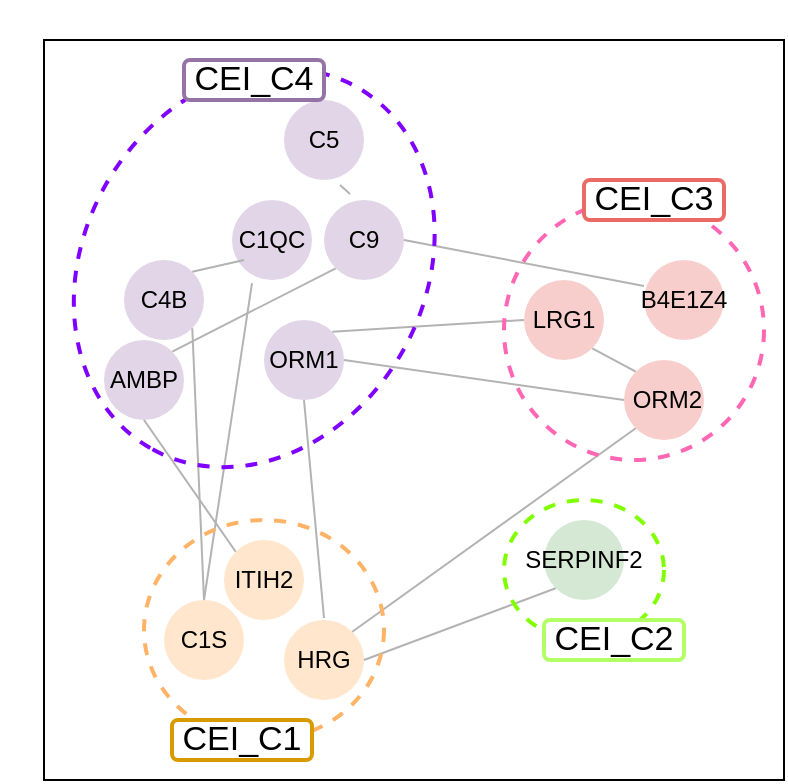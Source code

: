 <mxfile version="14.6.0" type="github">
  <diagram id="vSJshhh8fk00zHUER97N" name="Page-1">
    <mxGraphModel dx="782" dy="515" grid="1" gridSize="10" guides="1" tooltips="1" connect="1" arrows="1" fold="1" page="1" pageScale="1" pageWidth="827" pageHeight="1169" math="0" shadow="0">
      <root>
        <mxCell id="0" />
        <mxCell id="1" parent="0" />
        <mxCell id="jfnFSicAjHBOHrg-OZ5J-11" value="ORM1" style="ellipse;whiteSpace=wrap;html=1;aspect=fixed;fillColor=#e1d5e7;strokeColor=none;" vertex="1" parent="1">
          <mxGeometry x="390" y="320" width="40" height="40" as="geometry" />
        </mxCell>
        <mxCell id="jfnFSicAjHBOHrg-OZ5J-12" value="&amp;nbsp;ORM2" style="ellipse;whiteSpace=wrap;html=1;aspect=fixed;fillColor=#f8cecc;strokeColor=none;" vertex="1" parent="1">
          <mxGeometry x="570" y="340" width="40" height="40" as="geometry" />
        </mxCell>
        <mxCell id="jfnFSicAjHBOHrg-OZ5J-13" value="HRG" style="ellipse;whiteSpace=wrap;html=1;aspect=fixed;fillColor=#ffe6cc;strokeColor=none;" vertex="1" parent="1">
          <mxGeometry x="400" y="470" width="40" height="40" as="geometry" />
        </mxCell>
        <mxCell id="jfnFSicAjHBOHrg-OZ5J-14" value="" style="endArrow=none;html=1;strokeColor=#B3B3B3;" edge="1" parent="1">
          <mxGeometry width="50" height="50" relative="1" as="geometry">
            <mxPoint x="420" y="469" as="sourcePoint" />
            <mxPoint x="410" y="360" as="targetPoint" />
          </mxGeometry>
        </mxCell>
        <mxCell id="jfnFSicAjHBOHrg-OZ5J-15" value="" style="endArrow=none;html=1;exitX=1;exitY=0.5;exitDx=0;exitDy=0;strokeColor=#B3B3B3;" edge="1" parent="1" source="jfnFSicAjHBOHrg-OZ5J-11">
          <mxGeometry width="50" height="50" relative="1" as="geometry">
            <mxPoint x="520" y="410" as="sourcePoint" />
            <mxPoint x="570" y="360" as="targetPoint" />
          </mxGeometry>
        </mxCell>
        <mxCell id="jfnFSicAjHBOHrg-OZ5J-16" value="C1QC" style="ellipse;whiteSpace=wrap;html=1;aspect=fixed;fillColor=#e1d5e7;strokeColor=none;" vertex="1" parent="1">
          <mxGeometry x="374" y="260" width="40" height="40" as="geometry" />
        </mxCell>
        <mxCell id="jfnFSicAjHBOHrg-OZ5J-17" value="C1S" style="ellipse;whiteSpace=wrap;html=1;aspect=fixed;fillColor=#ffe6cc;strokeColor=none;" vertex="1" parent="1">
          <mxGeometry x="340" y="460" width="40" height="40" as="geometry" />
        </mxCell>
        <mxCell id="jfnFSicAjHBOHrg-OZ5J-18" value="C4B" style="ellipse;whiteSpace=wrap;html=1;aspect=fixed;fillColor=#e1d5e7;strokeColor=none;" vertex="1" parent="1">
          <mxGeometry x="320" y="290" width="40" height="40" as="geometry" />
        </mxCell>
        <mxCell id="jfnFSicAjHBOHrg-OZ5J-19" value="" style="endArrow=none;html=1;entryX=0.25;entryY=1.038;entryDx=0;entryDy=0;entryPerimeter=0;strokeColor=#B3B3B3;" edge="1" parent="1" target="jfnFSicAjHBOHrg-OZ5J-16">
          <mxGeometry width="50" height="50" relative="1" as="geometry">
            <mxPoint x="360" y="460" as="sourcePoint" />
            <mxPoint x="380" y="310" as="targetPoint" />
          </mxGeometry>
        </mxCell>
        <mxCell id="jfnFSicAjHBOHrg-OZ5J-20" value="" style="endArrow=none;html=1;exitX=1;exitY=0;exitDx=0;exitDy=0;strokeColor=#B3B3B3;" edge="1" parent="1" source="jfnFSicAjHBOHrg-OZ5J-18">
          <mxGeometry width="50" height="50" relative="1" as="geometry">
            <mxPoint x="330" y="340" as="sourcePoint" />
            <mxPoint x="380" y="290" as="targetPoint" />
          </mxGeometry>
        </mxCell>
        <mxCell id="jfnFSicAjHBOHrg-OZ5J-21" value="SERPINF2" style="ellipse;whiteSpace=wrap;html=1;aspect=fixed;fillColor=#d5e8d4;strokeColor=none;" vertex="1" parent="1">
          <mxGeometry x="530" y="420" width="40" height="40" as="geometry" />
        </mxCell>
        <mxCell id="jfnFSicAjHBOHrg-OZ5J-22" value="" style="endArrow=none;html=1;exitX=1;exitY=0.5;exitDx=0;exitDy=0;entryX=0;entryY=1;entryDx=0;entryDy=0;strokeColor=#B3B3B3;" edge="1" parent="1" source="jfnFSicAjHBOHrg-OZ5J-13" target="jfnFSicAjHBOHrg-OZ5J-21">
          <mxGeometry width="50" height="50" relative="1" as="geometry">
            <mxPoint x="470" y="450" as="sourcePoint" />
            <mxPoint x="586" y="486" as="targetPoint" />
          </mxGeometry>
        </mxCell>
        <mxCell id="jfnFSicAjHBOHrg-OZ5J-23" value="" style="endArrow=none;html=1;exitX=1;exitY=0;exitDx=0;exitDy=0;entryX=0;entryY=1;entryDx=0;entryDy=0;strokeColor=#B3B3B3;" edge="1" parent="1" source="jfnFSicAjHBOHrg-OZ5J-13" target="jfnFSicAjHBOHrg-OZ5J-12">
          <mxGeometry width="50" height="50" relative="1" as="geometry">
            <mxPoint x="470" y="450" as="sourcePoint" />
            <mxPoint x="520" y="400" as="targetPoint" />
          </mxGeometry>
        </mxCell>
        <mxCell id="jfnFSicAjHBOHrg-OZ5J-24" value="B4E1Z4" style="ellipse;whiteSpace=wrap;html=1;aspect=fixed;fillColor=#f8cecc;strokeColor=none;" vertex="1" parent="1">
          <mxGeometry x="580" y="290" width="40" height="40" as="geometry" />
        </mxCell>
        <mxCell id="jfnFSicAjHBOHrg-OZ5J-25" value="C9" style="ellipse;whiteSpace=wrap;html=1;aspect=fixed;fillColor=#e1d5e7;strokeColor=none;" vertex="1" parent="1">
          <mxGeometry x="420" y="260" width="40" height="40" as="geometry" />
        </mxCell>
        <mxCell id="jfnFSicAjHBOHrg-OZ5J-26" value="" style="endArrow=none;html=1;entryX=1;entryY=0.5;entryDx=0;entryDy=0;exitX=0;exitY=0.325;exitDx=0;exitDy=0;exitPerimeter=0;strokeColor=#B3B3B3;" edge="1" parent="1" source="jfnFSicAjHBOHrg-OZ5J-24" target="jfnFSicAjHBOHrg-OZ5J-25">
          <mxGeometry width="50" height="50" relative="1" as="geometry">
            <mxPoint x="470" y="450" as="sourcePoint" />
            <mxPoint x="520" y="400" as="targetPoint" />
          </mxGeometry>
        </mxCell>
        <mxCell id="jfnFSicAjHBOHrg-OZ5J-27" value="ITIH2" style="ellipse;whiteSpace=wrap;html=1;aspect=fixed;fillColor=#ffe6cc;strokeColor=none;" vertex="1" parent="1">
          <mxGeometry x="370" y="430" width="40" height="40" as="geometry" />
        </mxCell>
        <mxCell id="jfnFSicAjHBOHrg-OZ5J-28" value="AMBP" style="ellipse;whiteSpace=wrap;html=1;aspect=fixed;fillColor=#e1d5e7;strokeColor=none;" vertex="1" parent="1">
          <mxGeometry x="310" y="330" width="40" height="40" as="geometry" />
        </mxCell>
        <mxCell id="jfnFSicAjHBOHrg-OZ5J-29" value="" style="endArrow=none;html=1;entryX=0;entryY=1;entryDx=0;entryDy=0;exitX=1;exitY=0;exitDx=0;exitDy=0;strokeColor=#B3B3B3;" edge="1" parent="1" source="jfnFSicAjHBOHrg-OZ5J-28" target="jfnFSicAjHBOHrg-OZ5J-25">
          <mxGeometry width="50" height="50" relative="1" as="geometry">
            <mxPoint x="470" y="450" as="sourcePoint" />
            <mxPoint x="520" y="400" as="targetPoint" />
          </mxGeometry>
        </mxCell>
        <mxCell id="jfnFSicAjHBOHrg-OZ5J-30" value="" style="endArrow=none;html=1;entryX=0.5;entryY=1;entryDx=0;entryDy=0;exitX=0;exitY=0;exitDx=0;exitDy=0;strokeColor=#B3B3B3;" edge="1" parent="1" source="jfnFSicAjHBOHrg-OZ5J-27" target="jfnFSicAjHBOHrg-OZ5J-28">
          <mxGeometry width="50" height="50" relative="1" as="geometry">
            <mxPoint x="470" y="450" as="sourcePoint" />
            <mxPoint x="520" y="400" as="targetPoint" />
          </mxGeometry>
        </mxCell>
        <mxCell id="jfnFSicAjHBOHrg-OZ5J-31" value="LRG1" style="ellipse;whiteSpace=wrap;html=1;aspect=fixed;fillColor=#f8cecc;strokeColor=none;" vertex="1" parent="1">
          <mxGeometry x="520" y="300" width="40" height="40" as="geometry" />
        </mxCell>
        <mxCell id="jfnFSicAjHBOHrg-OZ5J-32" value="" style="endArrow=none;html=1;entryX=0;entryY=0.5;entryDx=0;entryDy=0;exitX=1;exitY=0;exitDx=0;exitDy=0;strokeColor=#B3B3B3;" edge="1" parent="1" source="jfnFSicAjHBOHrg-OZ5J-11" target="jfnFSicAjHBOHrg-OZ5J-31">
          <mxGeometry width="50" height="50" relative="1" as="geometry">
            <mxPoint x="470" y="450" as="sourcePoint" />
            <mxPoint x="520" y="400" as="targetPoint" />
          </mxGeometry>
        </mxCell>
        <mxCell id="jfnFSicAjHBOHrg-OZ5J-34" value="" style="endArrow=none;html=1;entryX=1;entryY=1;entryDx=0;entryDy=0;exitX=0;exitY=0;exitDx=0;exitDy=0;strokeColor=#B3B3B3;" edge="1" parent="1" source="jfnFSicAjHBOHrg-OZ5J-12" target="jfnFSicAjHBOHrg-OZ5J-31">
          <mxGeometry width="50" height="50" relative="1" as="geometry">
            <mxPoint x="470" y="450" as="sourcePoint" />
            <mxPoint x="520" y="400" as="targetPoint" />
          </mxGeometry>
        </mxCell>
        <mxCell id="jfnFSicAjHBOHrg-OZ5J-35" value="C5" style="ellipse;whiteSpace=wrap;html=1;aspect=fixed;fillColor=#e1d5e7;strokeColor=none;" vertex="1" parent="1">
          <mxGeometry x="400" y="210" width="40" height="40" as="geometry" />
        </mxCell>
        <mxCell id="jfnFSicAjHBOHrg-OZ5J-36" value="" style="endArrow=none;html=1;entryX=0.7;entryY=1.063;entryDx=0;entryDy=0;entryPerimeter=0;exitX=0.325;exitY=-0.075;exitDx=0;exitDy=0;exitPerimeter=0;strokeColor=#B3B3B3;" edge="1" parent="1" source="jfnFSicAjHBOHrg-OZ5J-25" target="jfnFSicAjHBOHrg-OZ5J-35">
          <mxGeometry width="50" height="50" relative="1" as="geometry">
            <mxPoint x="470" y="450" as="sourcePoint" />
            <mxPoint x="520" y="400" as="targetPoint" />
          </mxGeometry>
        </mxCell>
        <mxCell id="jfnFSicAjHBOHrg-OZ5J-38" value="" style="endArrow=none;html=1;entryX=1;entryY=1;entryDx=0;entryDy=0;exitX=0.5;exitY=0;exitDx=0;exitDy=0;strokeColor=#B3B3B3;" edge="1" parent="1" source="jfnFSicAjHBOHrg-OZ5J-17" target="jfnFSicAjHBOHrg-OZ5J-18">
          <mxGeometry width="50" height="50" relative="1" as="geometry">
            <mxPoint x="460" y="450" as="sourcePoint" />
            <mxPoint x="510" y="400" as="targetPoint" />
          </mxGeometry>
        </mxCell>
        <mxCell id="jfnFSicAjHBOHrg-OZ5J-39" value="" style="ellipse;whiteSpace=wrap;html=1;align=center;dashed=1;fillColor=none;strokeWidth=2;strokeColor=#FFB366;" vertex="1" parent="1">
          <mxGeometry x="330" y="420" width="120" height="110" as="geometry" />
        </mxCell>
        <mxCell id="jfnFSicAjHBOHrg-OZ5J-40" value="" style="ellipse;whiteSpace=wrap;html=1;align=center;dashed=1;fillColor=none;strokeWidth=2;strokeColor=#FF66B3;" vertex="1" parent="1">
          <mxGeometry x="510" y="260" width="130" height="130" as="geometry" />
        </mxCell>
        <mxCell id="jfnFSicAjHBOHrg-OZ5J-42" value="" style="ellipse;whiteSpace=wrap;html=1;align=center;dashed=1;fillColor=none;strokeWidth=2;strokeColor=#80FF00;" vertex="1" parent="1">
          <mxGeometry x="510" y="410" width="80" height="70" as="geometry" />
        </mxCell>
        <mxCell id="jfnFSicAjHBOHrg-OZ5J-43" value="" style="ellipse;whiteSpace=wrap;html=1;align=center;dashed=1;fillColor=none;direction=south;rotation=30;strokeWidth=2;strokeColor=#7F00FF;" vertex="1" parent="1">
          <mxGeometry x="300" y="190" width="170.23" height="207.97" as="geometry" />
        </mxCell>
        <mxCell id="jfnFSicAjHBOHrg-OZ5J-45" value="&lt;font style=&quot;font-size: 17px&quot;&gt;CEI_C4&lt;/font&gt;" style="rounded=1;whiteSpace=wrap;html=1;strokeColor=#9673a6;strokeWidth=2;" vertex="1" parent="1">
          <mxGeometry x="350" y="190" width="70" height="20" as="geometry" />
        </mxCell>
        <mxCell id="jfnFSicAjHBOHrg-OZ5J-46" value="&lt;font style=&quot;font-size: 17px&quot;&gt;CEI_C3&lt;/font&gt;" style="rounded=1;whiteSpace=wrap;html=1;strokeWidth=2;strokeColor=#EA6B66;" vertex="1" parent="1">
          <mxGeometry x="550" y="250" width="70" height="20" as="geometry" />
        </mxCell>
        <mxCell id="jfnFSicAjHBOHrg-OZ5J-47" value="&lt;font style=&quot;font-size: 17px&quot;&gt;CEI_C2&lt;/font&gt;" style="rounded=1;whiteSpace=wrap;html=1;strokeWidth=2;strokeColor=#B3FF66;" vertex="1" parent="1">
          <mxGeometry x="530" y="470" width="70" height="20" as="geometry" />
        </mxCell>
        <mxCell id="jfnFSicAjHBOHrg-OZ5J-48" value="&lt;font style=&quot;font-size: 17px&quot;&gt;CEI_C1&lt;/font&gt;" style="rounded=1;whiteSpace=wrap;html=1;strokeColor=#d79b00;strokeWidth=2;" vertex="1" parent="1">
          <mxGeometry x="344" y="520" width="70" height="20" as="geometry" />
        </mxCell>
        <mxCell id="jfnFSicAjHBOHrg-OZ5J-49" value="" style="whiteSpace=wrap;html=1;aspect=fixed;strokeWidth=1;fillColor=none;" vertex="1" parent="1">
          <mxGeometry x="280" y="180" width="370" height="370" as="geometry" />
        </mxCell>
      </root>
    </mxGraphModel>
  </diagram>
</mxfile>
